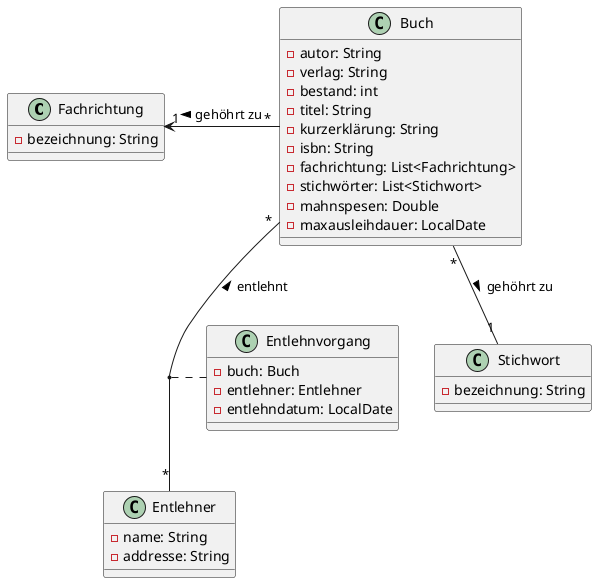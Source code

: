 @startuml

class Fachrichtung{
 - bezeichnung: String
}

class Stichwort{
 - bezeichnung: String
}

class Buch{
 - autor: String
 - verlag: String
 - bestand: int
 - titel: String
 - kurzerklärung: String
 - isbn: String
 - fachrichtung: List<Fachrichtung>
 - stichwörter: List<Stichwort>
 - mahnspesen: Double
 - maxausleihdauer: LocalDate
}

class Entlehner{
 - name: String
 - addresse: String
}

class Entlehnvorgang{
 - buch: Buch
 - entlehner: Entlehner
 - entlehndatum: LocalDate
}

Buch "*" -l--> "1" Fachrichtung : > gehöhrt zu
Buch "*" -- "1" Stichwort : > gehöhrt zu
Buch "*" -- "*" Entlehner : < entlehnt
(Buch,Entlehner) .. Entlehnvorgang
@enduml